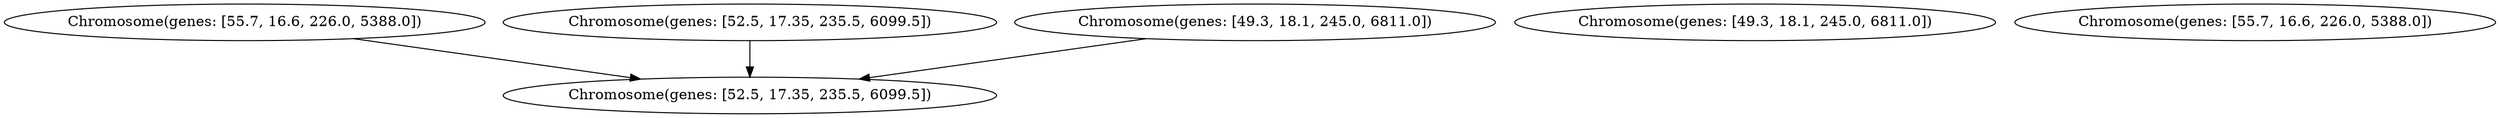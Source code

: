 strict digraph {
    1338452670[label="Chromosome(genes: [55.7, 16.6, 226.0, 5388.0])"]
    2093747548[label="Chromosome(genes: [49.3, 18.1, 245.0, 6811.0])"]
    2563172591[label="Chromosome(genes: [55.7, 16.6, 226.0, 5388.0])"]
    3656646590[label="Chromosome(genes: [52.5, 17.35, 235.5, 6099.5])"]
    4011387690[label="Chromosome(genes: [49.3, 18.1, 245.0, 6811.0])"]
    4104088485[label="Chromosome(genes: [52.5, 17.35, 235.5, 6099.5])"]
    1338452670 -> 4104088485 [weight=1]
    3656646590 -> 4104088485 [weight=1]
    4011387690 -> 4104088485 [weight=1]
}
